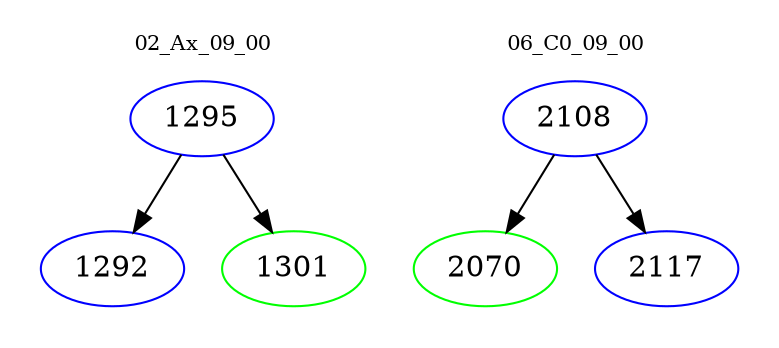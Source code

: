 digraph{
subgraph cluster_0 {
color = white
label = "02_Ax_09_00";
fontsize=10;
T0_1295 [label="1295", color="blue"]
T0_1295 -> T0_1292 [color="black"]
T0_1292 [label="1292", color="blue"]
T0_1295 -> T0_1301 [color="black"]
T0_1301 [label="1301", color="green"]
}
subgraph cluster_1 {
color = white
label = "06_C0_09_00";
fontsize=10;
T1_2108 [label="2108", color="blue"]
T1_2108 -> T1_2070 [color="black"]
T1_2070 [label="2070", color="green"]
T1_2108 -> T1_2117 [color="black"]
T1_2117 [label="2117", color="blue"]
}
}
